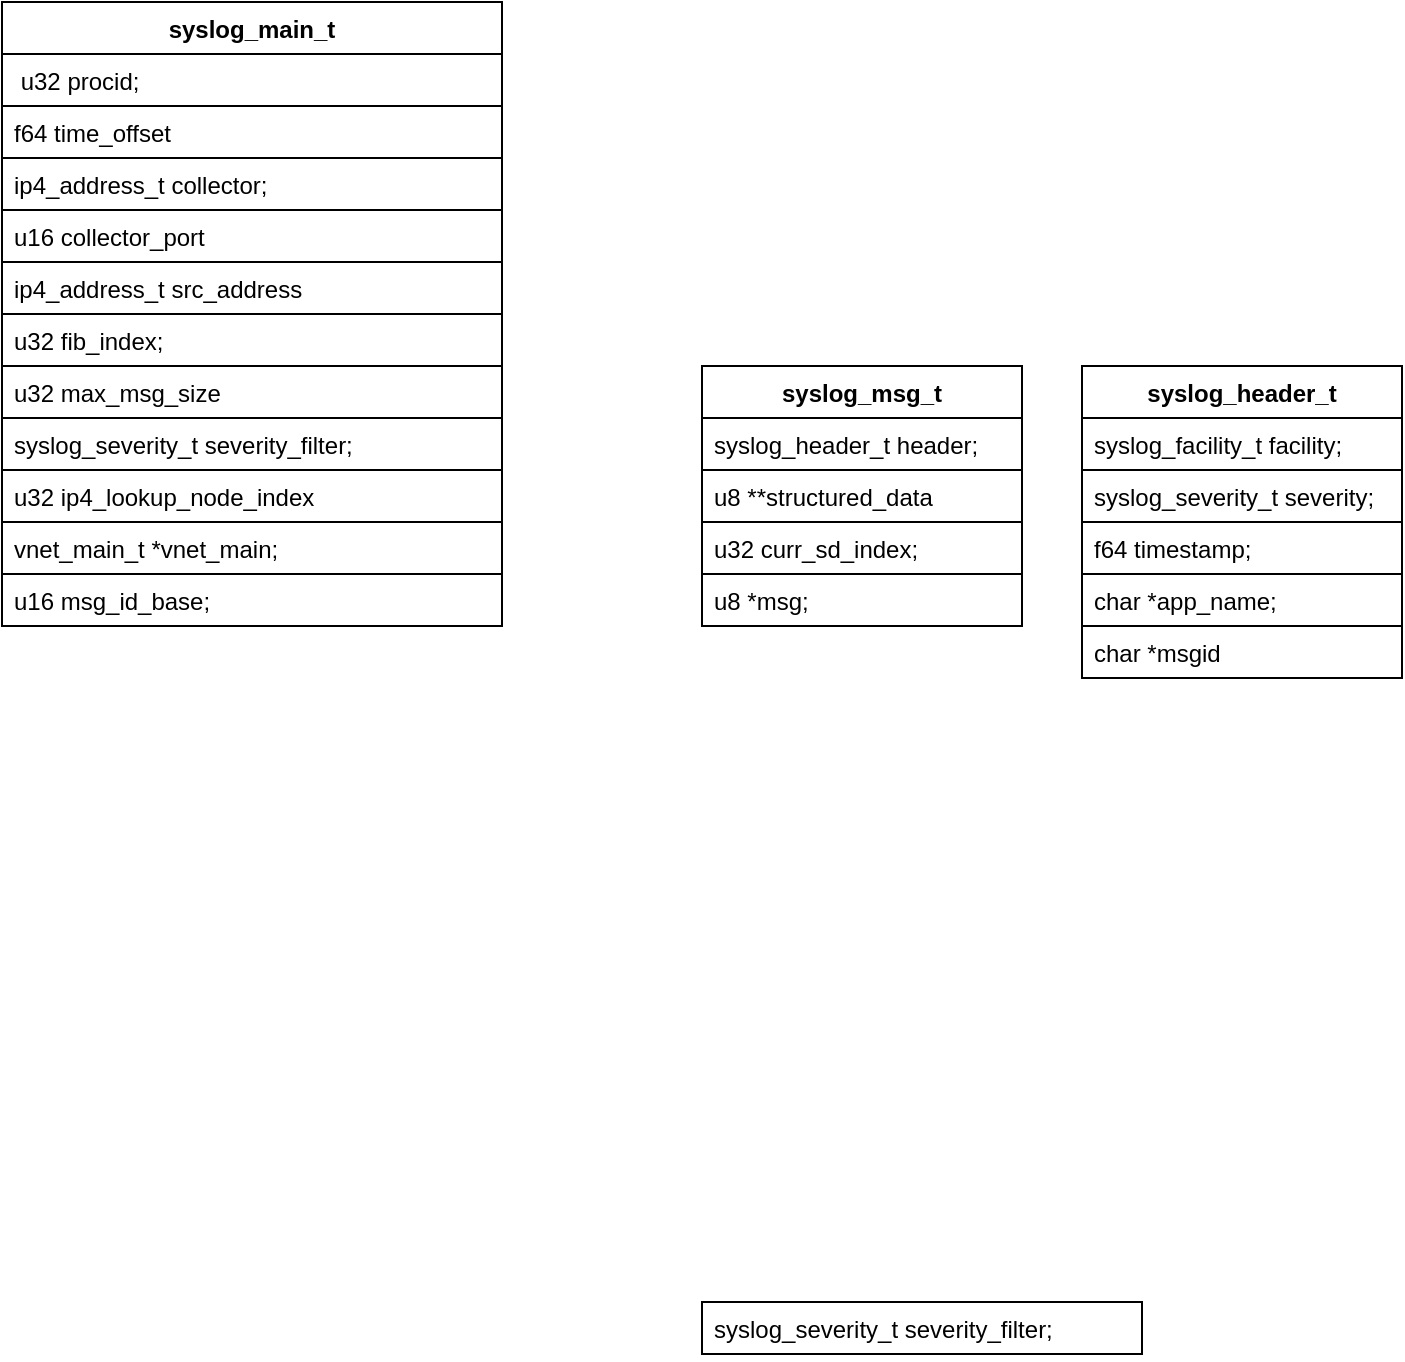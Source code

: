 <mxfile version="20.8.20" type="github">
  <diagram name="第 1 页" id="JbdwnG1oPDzJ2S9RsYwr">
    <mxGraphModel dx="954" dy="541" grid="1" gridSize="10" guides="1" tooltips="1" connect="1" arrows="1" fold="1" page="1" pageScale="1" pageWidth="827" pageHeight="1169" math="0" shadow="0">
      <root>
        <mxCell id="0" />
        <mxCell id="1" parent="0" />
        <mxCell id="r2IcLAMELps63Ur-KNrL-1" value="syslog_main_t" style="swimlane;fontStyle=1;align=center;verticalAlign=top;childLayout=stackLayout;horizontal=1;startSize=26;horizontalStack=0;resizeParent=1;resizeParentMax=0;resizeLast=0;collapsible=1;marginBottom=0;strokeColor=default;" vertex="1" parent="1">
          <mxGeometry x="60" y="160" width="250" height="312" as="geometry" />
        </mxCell>
        <mxCell id="r2IcLAMELps63Ur-KNrL-2" value=" u32 procid;" style="text;strokeColor=default;fillColor=none;align=left;verticalAlign=top;spacingLeft=4;spacingRight=4;overflow=hidden;rotatable=0;points=[[0,0.5],[1,0.5]];portConstraint=eastwest;" vertex="1" parent="r2IcLAMELps63Ur-KNrL-1">
          <mxGeometry y="26" width="250" height="26" as="geometry" />
        </mxCell>
        <mxCell id="r2IcLAMELps63Ur-KNrL-4" value="f64 time_offset" style="text;strokeColor=default;fillColor=none;align=left;verticalAlign=top;spacingLeft=4;spacingRight=4;overflow=hidden;rotatable=0;points=[[0,0.5],[1,0.5]];portConstraint=eastwest;" vertex="1" parent="r2IcLAMELps63Ur-KNrL-1">
          <mxGeometry y="52" width="250" height="26" as="geometry" />
        </mxCell>
        <mxCell id="r2IcLAMELps63Ur-KNrL-5" value="ip4_address_t collector;" style="text;strokeColor=default;fillColor=none;align=left;verticalAlign=top;spacingLeft=4;spacingRight=4;overflow=hidden;rotatable=0;points=[[0,0.5],[1,0.5]];portConstraint=eastwest;" vertex="1" parent="r2IcLAMELps63Ur-KNrL-1">
          <mxGeometry y="78" width="250" height="26" as="geometry" />
        </mxCell>
        <mxCell id="r2IcLAMELps63Ur-KNrL-7" value="u16 collector_port" style="text;strokeColor=default;fillColor=none;align=left;verticalAlign=top;spacingLeft=4;spacingRight=4;overflow=hidden;rotatable=0;points=[[0,0.5],[1,0.5]];portConstraint=eastwest;" vertex="1" parent="r2IcLAMELps63Ur-KNrL-1">
          <mxGeometry y="104" width="250" height="26" as="geometry" />
        </mxCell>
        <mxCell id="r2IcLAMELps63Ur-KNrL-15" value="ip4_address_t src_address" style="text;strokeColor=default;fillColor=none;align=left;verticalAlign=top;spacingLeft=4;spacingRight=4;overflow=hidden;rotatable=0;points=[[0,0.5],[1,0.5]];portConstraint=eastwest;" vertex="1" parent="r2IcLAMELps63Ur-KNrL-1">
          <mxGeometry y="130" width="250" height="26" as="geometry" />
        </mxCell>
        <mxCell id="r2IcLAMELps63Ur-KNrL-16" value="u32 fib_index;" style="text;strokeColor=default;fillColor=none;align=left;verticalAlign=top;spacingLeft=4;spacingRight=4;overflow=hidden;rotatable=0;points=[[0,0.5],[1,0.5]];portConstraint=eastwest;" vertex="1" parent="r2IcLAMELps63Ur-KNrL-1">
          <mxGeometry y="156" width="250" height="26" as="geometry" />
        </mxCell>
        <mxCell id="r2IcLAMELps63Ur-KNrL-17" value="u32 max_msg_size" style="text;strokeColor=default;fillColor=none;align=left;verticalAlign=top;spacingLeft=4;spacingRight=4;overflow=hidden;rotatable=0;points=[[0,0.5],[1,0.5]];portConstraint=eastwest;" vertex="1" parent="r2IcLAMELps63Ur-KNrL-1">
          <mxGeometry y="182" width="250" height="26" as="geometry" />
        </mxCell>
        <mxCell id="r2IcLAMELps63Ur-KNrL-18" value="syslog_severity_t severity_filter;" style="text;strokeColor=default;fillColor=none;align=left;verticalAlign=top;spacingLeft=4;spacingRight=4;overflow=hidden;rotatable=0;points=[[0,0.5],[1,0.5]];portConstraint=eastwest;" vertex="1" parent="r2IcLAMELps63Ur-KNrL-1">
          <mxGeometry y="208" width="250" height="26" as="geometry" />
        </mxCell>
        <mxCell id="r2IcLAMELps63Ur-KNrL-19" value="u32 ip4_lookup_node_index" style="text;strokeColor=default;fillColor=none;align=left;verticalAlign=top;spacingLeft=4;spacingRight=4;overflow=hidden;rotatable=0;points=[[0,0.5],[1,0.5]];portConstraint=eastwest;" vertex="1" parent="r2IcLAMELps63Ur-KNrL-1">
          <mxGeometry y="234" width="250" height="26" as="geometry" />
        </mxCell>
        <mxCell id="r2IcLAMELps63Ur-KNrL-24" value="vnet_main_t *vnet_main;" style="text;strokeColor=default;fillColor=none;align=left;verticalAlign=top;spacingLeft=4;spacingRight=4;overflow=hidden;rotatable=0;points=[[0,0.5],[1,0.5]];portConstraint=eastwest;" vertex="1" parent="r2IcLAMELps63Ur-KNrL-1">
          <mxGeometry y="260" width="250" height="26" as="geometry" />
        </mxCell>
        <mxCell id="r2IcLAMELps63Ur-KNrL-25" value="u16 msg_id_base;" style="text;strokeColor=default;fillColor=none;align=left;verticalAlign=top;spacingLeft=4;spacingRight=4;overflow=hidden;rotatable=0;points=[[0,0.5],[1,0.5]];portConstraint=eastwest;" vertex="1" parent="r2IcLAMELps63Ur-KNrL-1">
          <mxGeometry y="286" width="250" height="26" as="geometry" />
        </mxCell>
        <mxCell id="r2IcLAMELps63Ur-KNrL-23" value="syslog_severity_t severity_filter;" style="text;strokeColor=default;fillColor=none;align=left;verticalAlign=top;spacingLeft=4;spacingRight=4;overflow=hidden;rotatable=0;points=[[0,0.5],[1,0.5]];portConstraint=eastwest;" vertex="1" parent="1">
          <mxGeometry x="410" y="810" width="220" height="26" as="geometry" />
        </mxCell>
        <mxCell id="r2IcLAMELps63Ur-KNrL-26" value="syslog_msg_t" style="swimlane;fontStyle=1;align=center;verticalAlign=top;childLayout=stackLayout;horizontal=1;startSize=26;horizontalStack=0;resizeParent=1;resizeParentMax=0;resizeLast=0;collapsible=1;marginBottom=0;strokeColor=default;" vertex="1" parent="1">
          <mxGeometry x="410" y="342" width="160" height="130" as="geometry" />
        </mxCell>
        <mxCell id="r2IcLAMELps63Ur-KNrL-27" value="syslog_header_t header;" style="text;strokeColor=default;fillColor=none;align=left;verticalAlign=top;spacingLeft=4;spacingRight=4;overflow=hidden;rotatable=0;points=[[0,0.5],[1,0.5]];portConstraint=eastwest;" vertex="1" parent="r2IcLAMELps63Ur-KNrL-26">
          <mxGeometry y="26" width="160" height="26" as="geometry" />
        </mxCell>
        <mxCell id="r2IcLAMELps63Ur-KNrL-29" value="u8 **structured_data" style="text;strokeColor=default;fillColor=none;align=left;verticalAlign=top;spacingLeft=4;spacingRight=4;overflow=hidden;rotatable=0;points=[[0,0.5],[1,0.5]];portConstraint=eastwest;" vertex="1" parent="r2IcLAMELps63Ur-KNrL-26">
          <mxGeometry y="52" width="160" height="26" as="geometry" />
        </mxCell>
        <mxCell id="r2IcLAMELps63Ur-KNrL-30" value="u32 curr_sd_index;" style="text;strokeColor=default;fillColor=none;align=left;verticalAlign=top;spacingLeft=4;spacingRight=4;overflow=hidden;rotatable=0;points=[[0,0.5],[1,0.5]];portConstraint=eastwest;" vertex="1" parent="r2IcLAMELps63Ur-KNrL-26">
          <mxGeometry y="78" width="160" height="26" as="geometry" />
        </mxCell>
        <mxCell id="r2IcLAMELps63Ur-KNrL-31" value="u8 *msg;" style="text;strokeColor=default;fillColor=none;align=left;verticalAlign=top;spacingLeft=4;spacingRight=4;overflow=hidden;rotatable=0;points=[[0,0.5],[1,0.5]];portConstraint=eastwest;" vertex="1" parent="r2IcLAMELps63Ur-KNrL-26">
          <mxGeometry y="104" width="160" height="26" as="geometry" />
        </mxCell>
        <mxCell id="r2IcLAMELps63Ur-KNrL-32" value="syslog_header_t" style="swimlane;fontStyle=1;align=center;verticalAlign=top;childLayout=stackLayout;horizontal=1;startSize=26;horizontalStack=0;resizeParent=1;resizeParentMax=0;resizeLast=0;collapsible=1;marginBottom=0;strokeColor=default;" vertex="1" parent="1">
          <mxGeometry x="600" y="342" width="160" height="156" as="geometry" />
        </mxCell>
        <mxCell id="r2IcLAMELps63Ur-KNrL-33" value="syslog_facility_t facility;" style="text;strokeColor=default;fillColor=none;align=left;verticalAlign=top;spacingLeft=4;spacingRight=4;overflow=hidden;rotatable=0;points=[[0,0.5],[1,0.5]];portConstraint=eastwest;" vertex="1" parent="r2IcLAMELps63Ur-KNrL-32">
          <mxGeometry y="26" width="160" height="26" as="geometry" />
        </mxCell>
        <mxCell id="r2IcLAMELps63Ur-KNrL-34" value="syslog_severity_t severity;" style="text;strokeColor=default;fillColor=none;align=left;verticalAlign=top;spacingLeft=4;spacingRight=4;overflow=hidden;rotatable=0;points=[[0,0.5],[1,0.5]];portConstraint=eastwest;" vertex="1" parent="r2IcLAMELps63Ur-KNrL-32">
          <mxGeometry y="52" width="160" height="26" as="geometry" />
        </mxCell>
        <mxCell id="r2IcLAMELps63Ur-KNrL-35" value="f64 timestamp;" style="text;strokeColor=default;fillColor=none;align=left;verticalAlign=top;spacingLeft=4;spacingRight=4;overflow=hidden;rotatable=0;points=[[0,0.5],[1,0.5]];portConstraint=eastwest;" vertex="1" parent="r2IcLAMELps63Ur-KNrL-32">
          <mxGeometry y="78" width="160" height="26" as="geometry" />
        </mxCell>
        <mxCell id="r2IcLAMELps63Ur-KNrL-36" value="char *app_name;" style="text;strokeColor=default;fillColor=none;align=left;verticalAlign=top;spacingLeft=4;spacingRight=4;overflow=hidden;rotatable=0;points=[[0,0.5],[1,0.5]];portConstraint=eastwest;" vertex="1" parent="r2IcLAMELps63Ur-KNrL-32">
          <mxGeometry y="104" width="160" height="26" as="geometry" />
        </mxCell>
        <mxCell id="r2IcLAMELps63Ur-KNrL-37" value="char *msgid" style="text;strokeColor=default;fillColor=none;align=left;verticalAlign=top;spacingLeft=4;spacingRight=4;overflow=hidden;rotatable=0;points=[[0,0.5],[1,0.5]];portConstraint=eastwest;" vertex="1" parent="r2IcLAMELps63Ur-KNrL-32">
          <mxGeometry y="130" width="160" height="26" as="geometry" />
        </mxCell>
      </root>
    </mxGraphModel>
  </diagram>
</mxfile>
